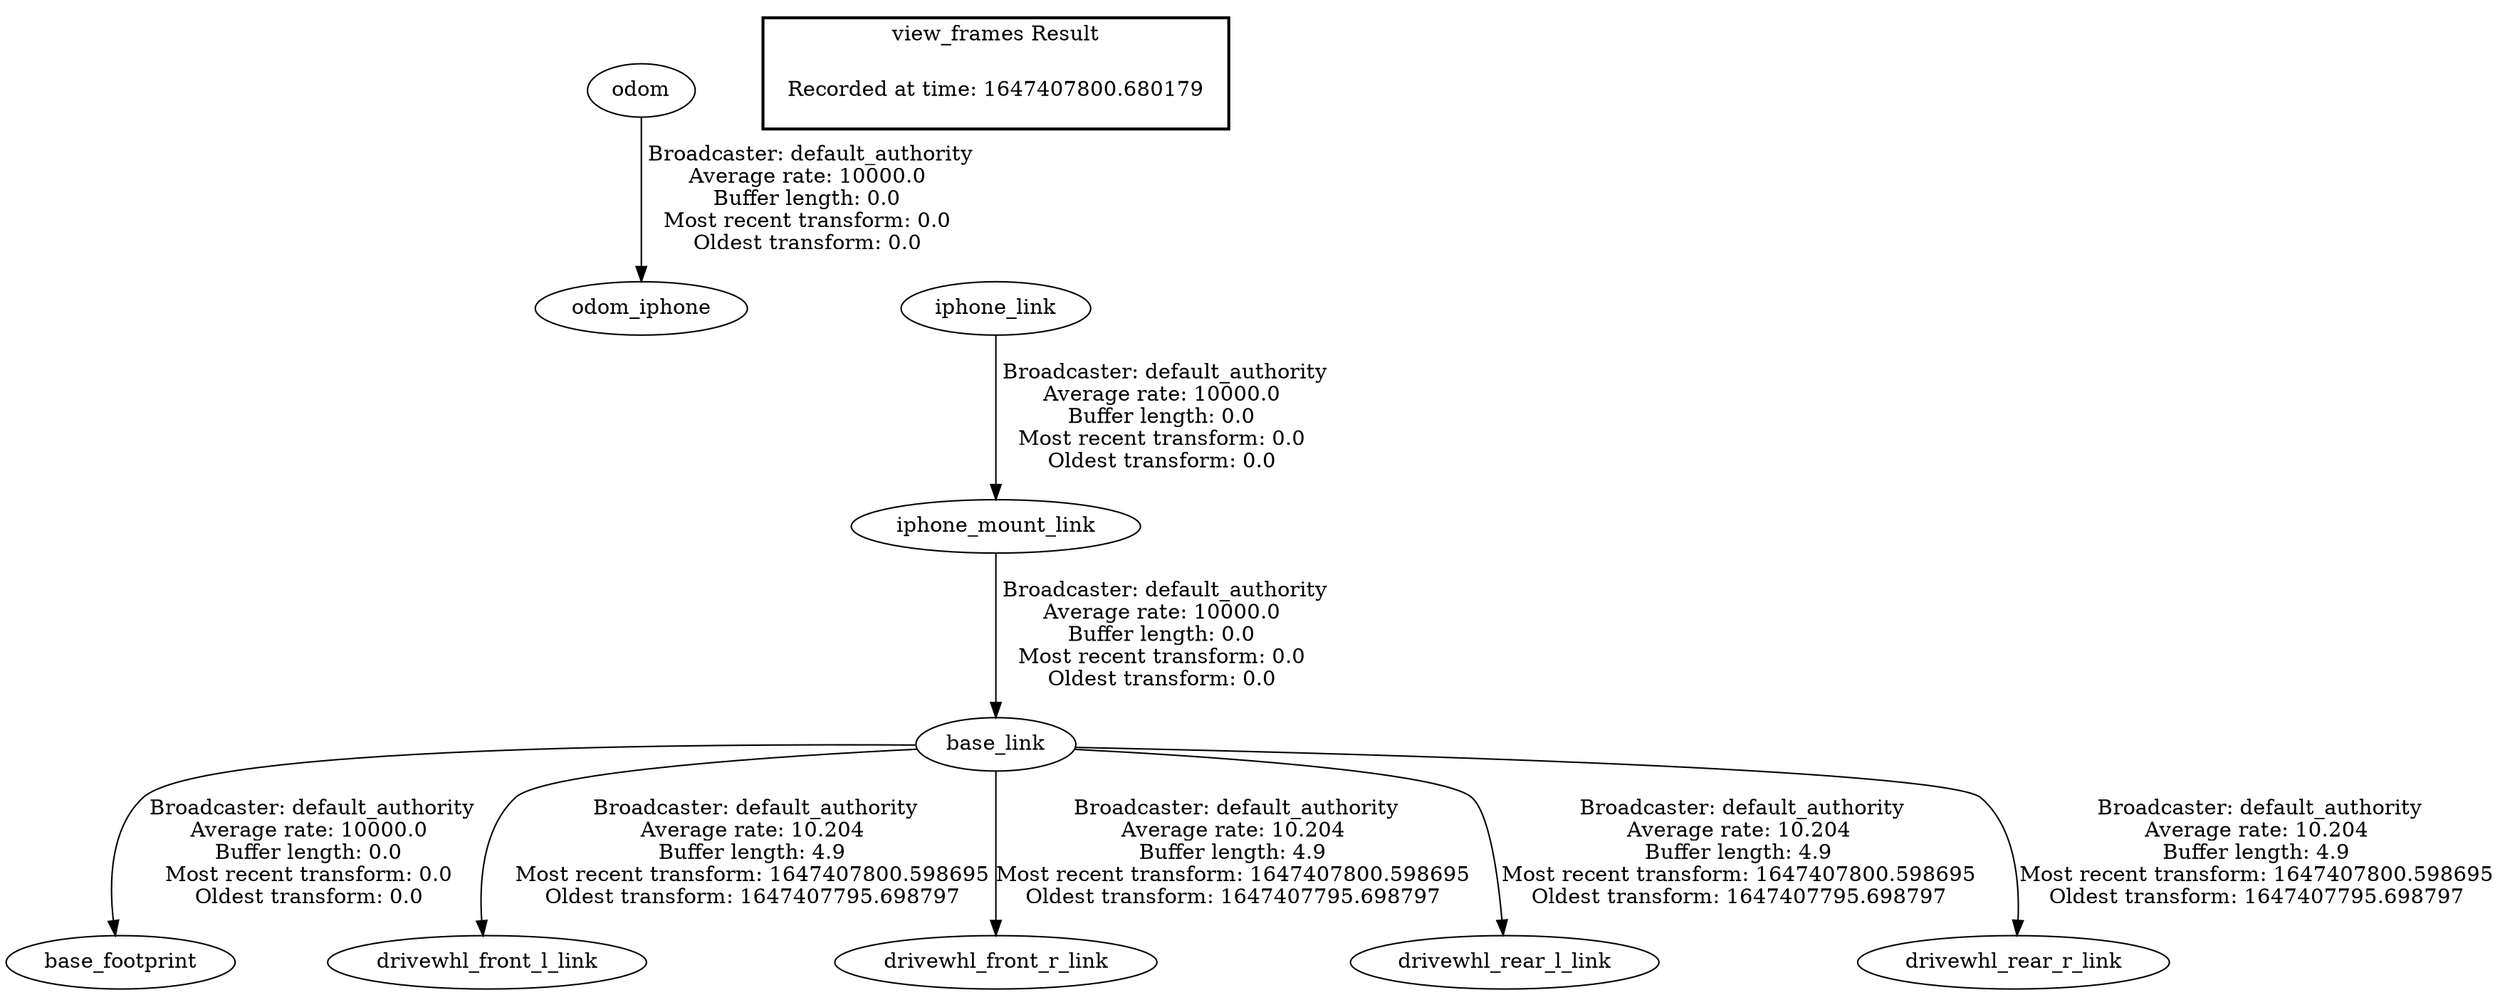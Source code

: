 digraph G {
"odom" -> "odom_iphone"[label=" Broadcaster: default_authority\nAverage rate: 10000.0\nBuffer length: 0.0\nMost recent transform: 0.0\nOldest transform: 0.0\n"];
"base_link" -> "base_footprint"[label=" Broadcaster: default_authority\nAverage rate: 10000.0\nBuffer length: 0.0\nMost recent transform: 0.0\nOldest transform: 0.0\n"];
"iphone_mount_link" -> "base_link"[label=" Broadcaster: default_authority\nAverage rate: 10000.0\nBuffer length: 0.0\nMost recent transform: 0.0\nOldest transform: 0.0\n"];
"iphone_link" -> "iphone_mount_link"[label=" Broadcaster: default_authority\nAverage rate: 10000.0\nBuffer length: 0.0\nMost recent transform: 0.0\nOldest transform: 0.0\n"];
"base_link" -> "drivewhl_front_l_link"[label=" Broadcaster: default_authority\nAverage rate: 10.204\nBuffer length: 4.9\nMost recent transform: 1647407800.598695\nOldest transform: 1647407795.698797\n"];
"base_link" -> "drivewhl_front_r_link"[label=" Broadcaster: default_authority\nAverage rate: 10.204\nBuffer length: 4.9\nMost recent transform: 1647407800.598695\nOldest transform: 1647407795.698797\n"];
"base_link" -> "drivewhl_rear_l_link"[label=" Broadcaster: default_authority\nAverage rate: 10.204\nBuffer length: 4.9\nMost recent transform: 1647407800.598695\nOldest transform: 1647407795.698797\n"];
"base_link" -> "drivewhl_rear_r_link"[label=" Broadcaster: default_authority\nAverage rate: 10.204\nBuffer length: 4.9\nMost recent transform: 1647407800.598695\nOldest transform: 1647407795.698797\n"];
edge [style=invis];
 subgraph cluster_legend { style=bold; color=black; label ="view_frames Result";
"Recorded at time: 1647407800.680179"[ shape=plaintext ] ;
}->"iphone_link";
}